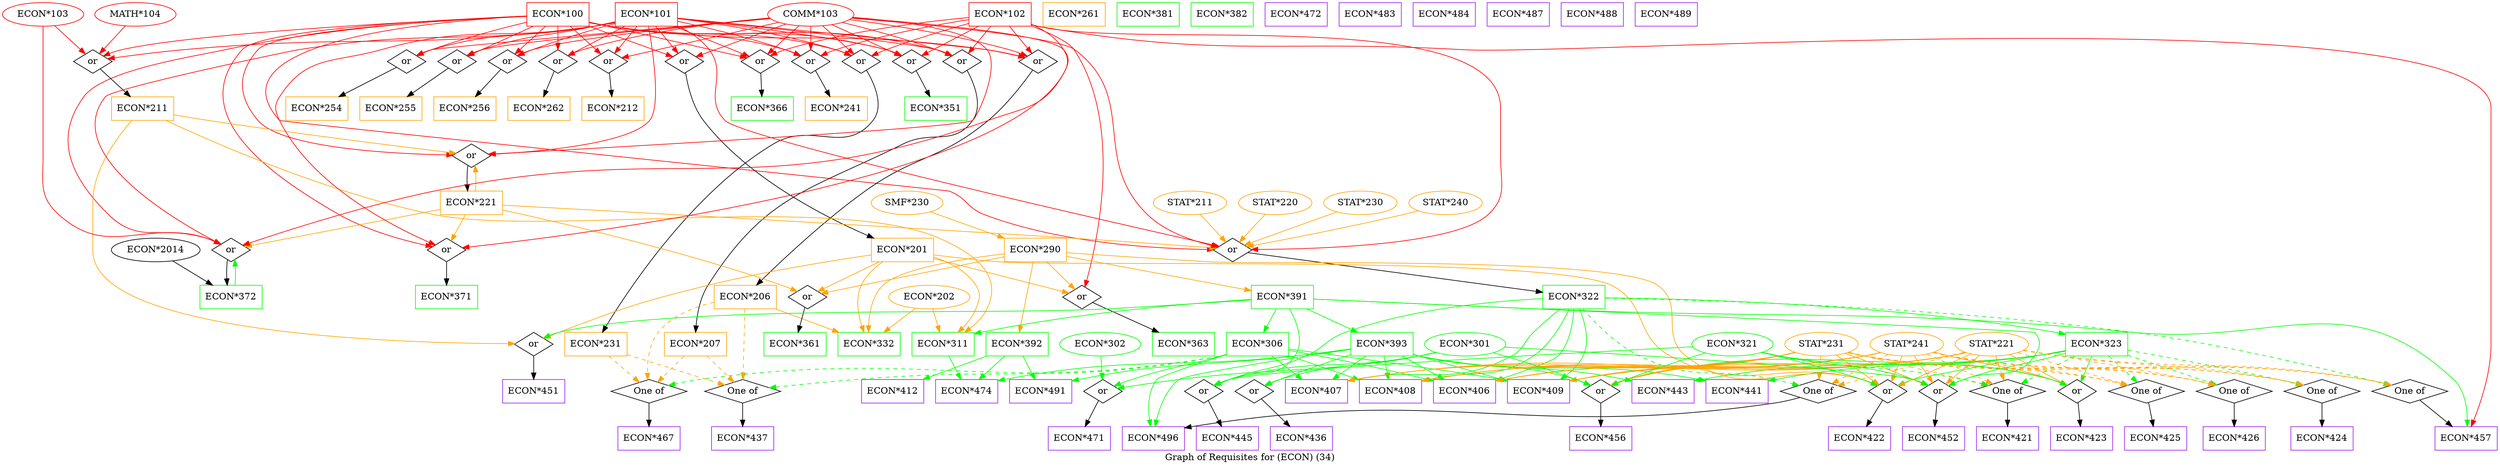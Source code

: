 strict digraph "" {
	graph [bb="0,0,3528.8,707",
		label="Graph of Requisites for (ECON) (34)",
		lheight=0.21,
		lp="1764.4,11.5",
		lwidth=3.60
	];
	node [label="\N"];
	"ECON*100"	[color=red,
		height=0.5,
		pos="766.28,689",
		shape=box,
		width=1.3194];
	or193	[height=0.5,
		label=or,
		pos="652.28,617",
		shape=diamond,
		width=0.81703];
	"ECON*100" -> or193	[color=red,
		pos="e,666.38,626.65 738.4,670.88 718.98,658.95 693.39,643.24 675.17,632.05"];
	or194	[height=0.5,
		label=or,
		pos="995.28,617",
		shape=diamond,
		width=0.81703];
	"ECON*100" -> or194	[color=red,
		pos="e,978.68,625.01 814.08,675.78 851.89,665.77 905.86,650.75 952.28,635 957.8,633.13 963.63,630.96 969.17,628.8"];
	or195	[height=0.5,
		label=or,
		pos="766.28,617",
		shape=diamond,
		width=0.81703];
	"ECON*100" -> or195	[color=red,
		pos="e,766.28,635.1 766.28,670.7 766.28,662.98 766.28,653.71 766.28,645.11"];
	or196	[height=0.5,
		label=or,
		pos="1486.3,617",
		shape=diamond,
		width=0.81703];
	"ECON*100" -> or196	[color=red,
		pos="e,1462.2,620.31 814.1,683.25 848.61,679.82 896.33,675.1 938.28,671 1132.8,651.98 1366.2,629.53 1452.3,621.27"];
	or197	[height=0.5,
		label=or,
		pos="575.28,617",
		shape=diamond,
		width=0.81703];
	"ECON*100" -> or197	[color=red,
		pos="e,591.49,625.39 718.7,672.44 688.57,662.33 648.89,648.55 614.28,635 609.91,633.29 605.3,631.38 600.85,629.47"];
	or198	[height=0.5,
		label=or,
		pos="908.28,473",
		shape=diamond,
		width=0.81703];
	"ECON*100" -> or198	[color=red,
		pos="e,891.24,480.88 749.82,670.92 741.63,661.22 732.58,648.37 728.28,635 723.39,619.77 721.96,613.7 728.28,599 746.67,556.26 766.28,\
553.84 804.28,527 828.98,509.56 860.2,494.45 881.96,484.88"];
	or199	[height=0.5,
		label=or,
		pos="843.28,617",
		shape=diamond,
		width=0.81703];
	"ECON*100" -> or199	[color=red,
		pos="e,831.87,628.38 785.32,670.7 797.19,659.91 812.41,646.07 824.27,635.29"];
	or200	[height=0.5,
		label=or,
		pos="1072.3,617",
		shape=diamond,
		width=0.81703];
	"ECON*100" -> or200	[color=red,
		pos="e,1056.6,625.74 813.84,681.72 867.84,673.86 958.2,658.52 1033.3,635 1037.8,633.57 1042.6,631.78 1047.1,629.89"];
	or201	[height=0.5,
		label=or,
		pos="267.28,617",
		shape=diamond,
		width=0.81703];
	"ECON*100" -> or201	[color=red,
		pos="e,282.46,625.91 718.66,680.57 697.71,677.42 672.8,673.83 650.28,671 497.76,651.85 454.93,674.17 306.28,635 301.45,633.73 296.45,\
631.94 291.7,629.99"];
	or202	[height=0.5,
		label=or,
		pos="344.28,617",
		shape=diamond,
		width=0.81703];
	"ECON*100" -> or202	[color=red,
		pos="e,359.49,625.8 718.61,680.89 697.66,677.79 672.76,674.16 650.28,671 531.71,654.32 498.61,667.23 383.28,635 378.47,633.65 373.47,\
631.83 368.73,629.88"];
	or203	[height=0.5,
		label=or,
		pos="421.28,617",
		shape=diamond,
		width=0.81703];
	"ECON*100" -> or203	[color=red,
		pos="e,436.53,625.66 718.56,681.16 645.09,670.39 507.8,649.24 460.28,635 455.5,633.56 450.51,631.7 445.77,629.73"];
	or204	[height=0.5,
		label=or,
		pos="498.28,617",
		shape=diamond,
		width=0.81703];
	"ECON*100" -> or204	[color=red,
		pos="e,513.97,625.62 718.66,679.63 671.85,670.78 598.7,655.3 537.28,635 532.74,633.5 528.01,631.67 523.46,629.77"];
	or205	[height=0.5,
		label=or,
		pos="1578.3,329",
		shape=diamond,
		width=0.81703];
	"ECON*100" -> or205	[color=red,
		pos="e,1553.1,331.72 810.3,670.97 832.33,661.64 859,649.11 881.28,635 902.34,621.67 901.22,608.45 924.28,599 1015.7,561.54 1290.2,624.73 \
1367.3,563 1432.7,510.64 1364.9,443.06 1423.3,383 1455.1,350.3 1507.9,337.77 1542.9,332.97"];
	or206	[height=0.5,
		label=or,
		pos="1149.3,617",
		shape=diamond,
		width=0.81703];
	"ECON*100" -> or206	[color=red,
		pos="e,1134.1,625.73 813.86,684.57 881.02,678.86 1007,664.93 1110.3,635 1115.1,633.61 1120.1,631.76 1124.8,629.8"];
	or209	[height=0.5,
		label=or,
		pos="1226.3,617",
		shape=diamond,
		width=0.81703];
	"ECON*100" -> or209	[color=red,
		pos="e,1211.1,625.83 813.96,682.77 916.56,671.42 1151.9,644.72 1187.3,635 1192.1,633.68 1197.1,631.86 1201.8,629.91"];
	or210	[height=0.5,
		label=or,
		pos="813.28,329",
		shape=diamond,
		width=0.81703];
	"ECON*100" -> or210	[color=red,
		pos="e,805.9,342.51 718.68,680.36 697.74,677.18 672.83,673.61 650.28,671 377.01,639.32 -130.43,736.15 48.285,527 49.066,526.09 731.23,\
419.57 732.28,419 761.92,403.02 786.34,371.89 800.37,351.02"];
	or211	[height=0.5,
		label=or,
		pos="2063.3,329",
		shape=diamond,
		width=0.81703];
	"ECON*100" -> or211	[color=red,
		pos="e,2051,339.74 813.97,676.49 844.79,667.82 885.02,654.13 917.28,635 937.86,622.8 935.33,608.48 957.28,599 1046.5,560.46 1297.4,578.86 \
1393.3,563 1458.3,552.25 1911.7,452.7 1968.3,419 1986.9,407.89 1985.7,398.08 2001.3,383 2014.7,370.05 2030.7,356.41 2043.1,346.2"];
	"ECON*201"	[color=orange,
		height=0.5,
		pos="1201.3,329",
		shape=box,
		width=1.3194];
	or193 -> "ECON*201"	[pos="e,1153.7,332.18 661.53,604.61 693.52,566.06 804.27,439.74 926.28,383 996.68,350.26 1086.2,337.75 1143.7,332.96"];
	"ECON*206"	[color=orange,
		height=0.5,
		pos="718.28,257",
		shape=box,
		width=1.3194];
	or194 -> "ECON*206"	[pos="e,717.7,275 973.01,612.61 927.95,605.32 828.24,586.86 804.28,563 726.67,485.7 717.76,344.14 717.64,285.04"];
	"ECON*207"	[color=orange,
		height=0.5,
		pos="529.28,185",
		shape=box,
		width=1.3194];
	or195 -> "ECON*207"	[pos="e,538.83,203.31 759.19,603.13 726.41,543.64 589.21,294.72 543.89,212.49"];
	"ECON*211"	[color=orange,
		height=0.5,
		pos="1277.3,545",
		shape=box,
		width=1.3194];
	or196 -> "ECON*211"	[pos="e,1325.1,562.02 1468.1,609.91 1438.7,600.06 1379.4,580.21 1334.7,565.23"];
	"ECON*212"	[color=orange,
		height=0.5,
		pos="557.28,545",
		shape=box,
		width=1.3194];
	or197 -> "ECON*212"	[pos="e,561.67,563.04 571.47,601.15 569.36,592.96 566.68,582.53 564.22,572.95"];
	"ECON*221"	[color=orange,
		height=0.5,
		pos="1110.3,401",
		shape=box,
		width=1.3194];
	or198 -> "ECON*221"	[pos="e,1062.8,416.52 924.49,464.9 952.21,454.4 1009.4,434.39 1053.1,419.75"];
	"ECON*231"	[color=orange,
		height=0.5,
		pos="642.28,185",
		shape=box,
		width=1.3194];
	or199 -> "ECON*231"	[pos="e,644.02,203 828.51,607.99 812.82,598.85 788.14,582.62 772.28,563 683.66,453.33 653.77,279.55 645.25,213.08"];
	"ECON*241"	[color=orange,
		height=0.5,
		pos="861.28,545",
		shape=box,
		width=1.3194];
	or200 -> "ECON*241"	[pos="e,909.19,560.62 1056.5,608.64 1049.5,605.49 1041,601.88 1033.3,599 1027.6,596.91 966.63,578.18 918.85,563.57"];
	"ECON*254"	[color=orange,
		height=0.5,
		pos="105.28,545",
		shape=box,
		width=1.3194];
	or201 -> "ECON*254"	[pos="e,144.73,563.05 250.86,608.9 228.38,599.19 187.08,581.34 154.2,567.14"];
	"ECON*255"	[color=orange,
		height=0.5,
		pos="218.28,545",
		shape=box,
		width=1.3194];
	or202 -> "ECON*255"	[pos="e,249.07,563.1 329.34,607.7 311.88,598 282.3,581.57 258.06,568.1"];
	"ECON*256"	[color=orange,
		height=0.5,
		pos="331.28,545",
		shape=box,
		width=1.3194];
	or203 -> "ECON*256"	[pos="e,353.39,563.19 408.77,606.27 396.6,596.8 377.63,582.05 361.51,569.51"];
	"ECON*262"	[color=orange,
		height=0.5,
		pos="444.28,545",
		shape=box,
		width=1.3194];
	or204 -> "ECON*262"	[pos="e,457.46,563.08 489.37,604.44 482.38,595.38 472.39,582.44 463.6,571.04"];
	"ECON*322"	[color=green,
		height=0.5,
		pos="1740.3,257",
		shape=box,
		width=1.3194];
	or205 -> "ECON*322"	[pos="e,1700.8,275.05 1594.7,320.9 1617.2,311.19 1658.5,293.34 1691.4,279.14"];
	"ECON*351"	[color=green,
		height=0.5,
		pos="974.28,545",
		shape=box,
		width=1.3194];
	or206 -> "ECON*351"	[pos="e,1019.5,563.1 1133,608.74 1126.1,605.67 1117.8,602.1 1110.3,599 1083.7,588.04 1054,576.38 1029.1,566.8"];
	"ECON*366"	[color=green,
		height=0.5,
		pos="1087.3,545",
		shape=box,
		width=1.3194];
	or209 -> "ECON*366"	[pos="e,1121.3,563.11 1210.9,608.24 1191.6,598.52 1157.7,581.46 1130.3,567.65"];
	"ECON*371"	[color=green,
		height=0.5,
		pos="831.28,257",
		shape=box,
		width=1.3194];
	or210 -> "ECON*371"	[pos="e,826.9,275.04 817.1,313.15 819.21,304.96 821.89,294.53 824.35,284.95"];
	"ECON*372"	[color=green,
		height=0.5,
		pos="2063.3,257",
		shape=box,
		width=1.3194];
	or211 -> "ECON*372"	[pos="e,2057.4,275.02 2057.8,314.17 2056.7,305.92 2056.3,295.15 2056.7,285.26"];
	or208	[height=0.5,
		label=or,
		pos="1372.3,257",
		shape=diamond,
		width=0.81703];
	"ECON*201" -> or208	[color=orange,
		pos="e,1355.6,264.83 1243.1,310.88 1275.3,297.68 1318.9,279.86 1346.3,268.64"];
	"ECON*311"	[color=green,
		height=0.5,
		pos="907.28,185",
		shape=box,
		width=1.3194];
	"ECON*201" -> "ECON*311"	[color=orange,
		pos="e,942.86,203.15 1153.5,318.13 1120.2,309.89 1075.5,296.04 1040.3,275 1020.3,263.07 1021,252.77 1002.3,239 986.62,227.49 968.19,216.67 \
951.76,207.84"];
	"ECON*332"	[color=green,
		height=0.5,
		pos="1020.3,185",
		shape=box,
		width=1.3194];
	"ECON*201" -> "ECON*332"	[color=orange,
		pos="e,1068.1,201.01 1202.4,310.68 1202.7,290.9 1200,258.74 1182.3,239 1180.4,236.91 1123.5,218.57 1077.7,204.05"];
	or207	[height=0.5,
		label=or,
		pos="964.28,257",
		shape=diamond,
		width=0.81703];
	"ECON*201" -> or207	[color=orange,
		pos="e,980.87,265.05 1153.4,316.48 1113.9,306.6 1056.5,291.39 1007.3,275 1001.8,273.16 995.92,271 990.38,268.85"];
	or212	[height=0.5,
		label=or,
		pos="2097.3,113",
		shape=diamond,
		width=0.81703];
	"ECON*201" -> or212	[color=orange,
		pos="e,2081.2,121.42 1248.9,313.15 1252.4,312.34 1255.9,311.61 1259.3,311 1495.2,269.05 1567.7,343.69 1797.3,275 1809,271.51 1977.5,172.67 \
1988.3,167 2016.7,152.09 2049.9,136.14 2072.1,125.68"];
	or216	[height=0.5,
		label=or,
		pos="1341.3,185",
		shape=diamond,
		width=0.81703];
	"ECON*201" -> or216	[color=orange,
		pos="e,1330.7,196.71 1218.2,310.87 1244.8,283.88 1296.2,231.7 1323.4,204.11"];
	"ECON*206" -> "ECON*332"	[color=orange,
		pos="e,972.49,200.64 765.85,241.18 768.69,240.42 771.52,239.68 774.28,239 854.31,219.29 878.47,222.94 962.75,202.99"];
	of100	[height=0.5,
		label="One of",
		pos="652.28,113",
		shape=diamond,
		width=1.6085];
	"ECON*206" -> of100	[color=orange,
		pos="e,666.88,126.98 716.93,238.76 714.91,220.19 710,190.18 698.28,167 692.19,154.94 682.74,143.38 673.98,134.15",
		style=dashed];
	of102	[height=0.5,
		label="One of",
		pos="518.28,113",
		shape=diamond,
		width=1.6085];
	"ECON*206" -> of102	[color=orange,
		pos="e,503.33,126.43 670.76,252.69 606.41,247.1 496.75,233.29 472.28,203 454.92,181.5 476.84,152.4 495.96,133.42",
		style=dashed];
	"ECON*207" -> of100	[color=orange,
		pos="e,632.86,125.06 559.37,166.88 579.05,155.68 604.6,141.14 623.92,130.14",
		style=dashed];
	"ECON*207" -> of102	[color=orange,
		pos="e,520.9,130.62 526.57,166.7 525.34,158.87 523.85,149.44 522.48,140.73",
		style=dashed];
	"ECON*211" -> or198	[color=orange,
		pos="e,924.31,481.4 1229.7,530.27 1224.9,529.08 1220,527.96 1215.3,527 1099.3,503.29 1065.8,520.99 951.28,491 945.56,489.5 939.56,487.45 \
933.93,485.3"];
	"ECON*211" -> "ECON*311"	[color=orange,
		pos="e,903.01,203.11 1229.6,530.14 1138.1,503.14 945.45,443.94 926.28,419 879.61,358.24 891.44,260.37 900.87,213.18"];
	"ECON*211" -> or216	[color=orange,
		pos="e,1357.7,193.16 1275.1,526.85 1271.9,495.21 1269.6,426.9 1301.3,383 1322,354.3 1347.1,371.81 1372.3,347 1398.1,321.62 1401.6,310.12 \
1410.3,275 1414.1,259.47 1417.4,253.35 1410.3,239 1401.3,220.71 1382.6,206.97 1366.9,198.07"];
	"ECON*221" -> or198	[color=orange,
		pos="e,927.61,466.62 1067.1,419.01 1027.9,433.09 971.51,452.5 937.42,463.5"];
	"ECON*221" -> or205	[color=orange,
		pos="e,1555.9,333.35 1158.2,392.84 1253.5,378.58 1464.7,346.99 1545.8,334.86"];
	"ECON*221" -> or210	[color=orange,
		pos="e,834.37,334.06 1062.7,385.28 1059.9,384.48 1057,383.72 1054.3,383 979.49,363.46 890.4,345.13 844.33,336.02"];
	"ECON*221" -> or211	[color=orange,
		pos="e,2038.5,331.82 1157.9,396.5 1325,384.23 1882.9,343.25 2028.4,332.57"];
	"ECON*221" -> or207	[color=orange,
		pos="e,975.3,268.71 1092.7,382.87 1064.8,355.77 1010.8,303.25 982.54,275.76"];
	"ECON*231" -> of100	[color=orange,
		pos="e,649.91,130.62 644.76,166.7 645.88,158.87 647.22,149.44 648.47,140.73",
		style=dashed];
	"ECON*231" -> of102	[color=orange,
		pos="e,537.87,125.06 611.95,166.88 592.02,155.62 566.12,141 546.61,129.99",
		style=dashed];
	or215	[height=0.5,
		label=or,
		pos="3265.3,113",
		shape=diamond,
		width=0.81703];
	"ECON*322" -> or215	[color=green,
		pos="e,3269.7,128.4 1788,252.46 1841.4,248.61 1930.5,242.55 2007.3,239 2042.1,237.39 3235.3,227.28 3260.3,203 3277.1,186.64 3275.8,158.45 \
3271.9,138.18"];
	"ECON*406"	[color=purple,
		height=0.5,
		pos="1643.3,113",
		shape=box,
		width=1.3194];
	"ECON*322" -> "ECON*406"	[color=green,
		pos="e,1676,131.02 1739.1,238.85 1737,219.81 1731.4,188.88 1716.3,167 1708.1,155.06 1696.2,144.83 1684.5,136.63"];
	"ECON*407"	[color=purple,
		height=0.5,
		pos="1417.3,113",
		shape=box,
		width=1.3194];
	"ECON*322" -> "ECON*407"	[color=green,
		pos="e,1458.1,131.11 1692.5,246.3 1657.4,237.94 1609.1,223.89 1570.3,203 1548,191.02 1547.6,180.62 1526.3,167 1507.8,155.16 1486.2,144.16 \
1467.2,135.29"];
	"ECON*408"	[color=purple,
		height=0.5,
		pos="1304.3,113",
		shape=box,
		width=1.3194];
	"ECON*322" -> "ECON*408"	[color=green,
		pos="e,1351.8,128.28 1692.6,247.52 1638.4,237.32 1554.1,219.51 1526.3,203 1507.6,191.92 1511.8,178.3 1493.3,167 1444,136.95 1422,146.55 \
1361.8,131"];
	"ECON*409"	[color=purple,
		height=0.5,
		pos="1530.3,113",
		shape=box,
		width=1.3194];
	"ECON*322" -> "ECON*409"	[color=green,
		pos="e,1578.1,128.84 1733.4,238.8 1724.7,218.83 1707.6,186.19 1683.3,167 1675.3,160.73 1627.8,144.72 1587.9,131.93"];
	"ECON*323"	[color=green,
		height=0.5,
		pos="2534.3,185",
		shape=box,
		width=1.3194];
	"ECON*322" -> "ECON*323"	[color=green,
		pos="e,2486.5,201.27 1787.8,252.88 1937.5,243.01 2393.6,212.67 2476.4,202.71"];
	of101	[height=0.5,
		label="One of",
		pos="2681.3,113",
		shape=diamond,
		width=1.6085];
	"ECON*322" -> of101	[color=green,
		pos="e,2672,128.26 1788,252.93 1841.5,249.5 1930.6,243.81 2007.3,239 2137.1,230.87 2472.6,256.1 2591.3,203 2623.2,188.72 2650.2,157.82 \
2666.1,136.47",
		style=dashed];
	of103	[height=0.5,
		label="One of",
		pos="1879.3,113",
		shape=diamond,
		width=1.6085];
	"ECON*322" -> of103	[color=green,
		pos="e,1866.2,127.39 1757.1,238.87 1782.7,212.71 1831.4,162.88 1859,134.72",
		style=dashed];
	"ECON*372" -> or211	[color=green,
		pos="e,2068.8,314.17 2069.2,275.02 2070.1,283.75 2070.3,294.53 2069.7,304.08"];
	"ECON*101"	[color=red,
		height=0.5,
		pos="995.28,689",
		shape=box,
		width=1.3194];
	"ECON*101" -> or193	[color=red,
		pos="e,672.58,622.68 947.46,678.87 893.98,668.57 804.81,651.15 728.28,635 713.21,631.82 696.5,628.1 682.59,624.95"];
	"ECON*101" -> or194	[color=red,
		pos="e,995.28,635.1 995.28,670.7 995.28,662.98 995.28,653.71 995.28,645.11"];
	"ECON*101" -> or195	[color=red,
		pos="e,782.02,625.46 947.47,676.63 908.7,666.94 852.88,651.92 805.28,635 800.78,633.4 796.06,631.52 791.52,629.61"];
	"ECON*101" -> or196	[color=red,
		pos="e,1470.3,625.49 1043.1,681.86 1068.9,678.57 1101.3,674.49 1130.3,671 1269.3,654.25 1307.5,669.03 1443.3,635 1449,633.56 1455,631.54 \
1460.7,629.39"];
	"ECON*101" -> or197	[color=red,
		pos="e,590.49,625.78 947.67,683.02 859.93,673.56 676.07,652.41 614.28,635 609.47,633.64 604.48,631.82 599.74,629.86"];
	"ECON*101" -> or198	[color=red,
		pos="e,924.33,481.31 1042.9,681.27 1125.9,669.32 1289.1,644.71 1297.3,635 1307.6,622.75 1305.9,612.5 1297.3,599 1277,567.13 1252.1,583.3 \
1220.3,563 1199.3,549.61 1200,537.33 1177.3,527 1084.7,484.83 1049.4,517.86 951.28,491 945.57,489.44 939.59,487.36 933.95,485.2"];
	"ECON*101" -> or199	[color=red,
		pos="e,859.27,625.36 958.1,670.88 930.29,658.07 893.01,640.9 868.58,629.65"];
	"ECON*101" -> or200	[color=red,
		pos="e,1060.9,628.38 1014.3,670.7 1026.2,659.91 1041.4,646.07 1053.3,635.29"];
	"ECON*101" -> or201	[color=red,
		pos="e,282.42,626.04 947.59,682.95 912.86,679.36 864.69,674.56 822.28,671 593.2,651.76 529.57,689.73 306.28,635 301.43,633.81 296.41,\
632.06 291.66,630.13"];
	"ECON*101" -> or202	[color=red,
		pos="e,359.43,625.99 947.57,683.1 912.84,679.59 864.67,674.82 822.28,671 627.31,653.43 573.14,682.76 383.28,635 378.44,633.78 373.43,\
632.02 368.68,630.08"];
	"ECON*101" -> or203	[color=red,
		pos="e,436.45,625.93 947.49,683.29 816.56,670.38 461.76,635.38 460.28,635 455.45,633.74 450.44,631.96 445.69,630.02"];
	"ECON*101" -> or204	[color=red,
		pos="e,513.47,625.87 947.55,683.28 838.26,672.37 576.27,645.5 537.28,635 532.46,633.7 527.46,631.9 522.71,629.95"];
	"ECON*101" -> or205	[color=red,
		pos="e,1555.3,332.92 1043.1,681.4 1126,669.76 1289.9,645.8 1314.3,635 1361.4,614.11 1377.5,606.48 1405.3,563 1449.5,493.66 1394.7,445.43 \
1448.3,383 1473,354.21 1515.7,340.83 1545.4,334.77"];
	"ECON*101" -> or206	[color=red,
		pos="e,1133.1,625.36 1033,670.88 1061.1,658.07 1098.9,640.9 1123.7,629.65"];
	"ECON*101" -> or209	[color=red,
		pos="e,1210.6,625.47 1042.8,676.88 1082,667.22 1138.9,652.13 1187.3,635 1191.8,633.4 1196.5,631.53 1201.1,629.62"];
	"ECON*101" -> or210	[color=red,
		pos="e,813.8,346.87 1043,681.92 1116.4,672.06 1250.3,651.98 1264.3,635 1274.4,622.64 1273.2,612.3 1264.3,599 1241,564.21 1211.7,586.74 \
1177.3,563 1159.2,550.52 1162.9,537.02 1143.3,527 1034.3,471.3 965.38,568.03 870.28,491 829.57,458.02 817.9,393.85 814.58,357.27"];
	"ECON*101" -> or211	[color=red,
		pos="e,2057.3,343.53 1043,681.7 1134.8,669.49 1329.3,643.12 1359.3,635 1400.5,623.85 1408.2,613.61 1448.3,599 1691.1,510.49 1793.7,573.05 \
2001.3,419 2024.7,401.64 2042.4,372.76 2052.8,352.63"];
	"ECON*102"	[color=red,
		height=0.5,
		pos="1187.3,689",
		shape=box,
		width=1.3194];
	"ECON*102" -> or194	[color=red,
		pos="e,1011.5,625.4 1139.7,672.58 1109.3,662.48 1069.2,648.65 1034.3,635 1029.9,633.29 1025.3,631.38 1020.8,629.48"];
	"ECON*102" -> or195	[color=red,
		pos="e,781.49,625.78 1139.7,682.14 1044.5,670.3 836.91,643.9 805.28,635 800.47,633.64 795.48,631.82 790.74,629.86"];
	"ECON*102" -> or199	[color=red,
		pos="e,864.46,622.31 1139.5,678.27 1067.9,663.7 934.87,636.64 874.51,624.35"];
	"ECON*102" -> or200	[color=red,
		pos="e,1086.5,626.65 1159.2,670.88 1139.5,658.9 1113.5,643.1 1095.1,631.9"];
	"ECON*102" -> or205	[color=red,
		pos="e,1604.8,330.75 1235,682.45 1412.7,661.51 2025.3,586.37 2025.3,546 2025.3,546 2025.3,546 2025.3,472 2025.3,425.03 2007.9,408.27 \
1968.3,383 1910,345.81 1700.3,334.3 1614.9,331.11"];
	"ECON*102" -> or206	[color=red,
		pos="e,1156.3,630.93 1177.9,670.7 1172.8,661.37 1166.5,649.77 1161.1,639.83"];
	"ECON*102" -> or209	[color=red,
		pos="e,1219.1,630.93 1196.9,670.7 1202.1,661.37 1208.6,649.77 1214.1,639.83"];
	"ECON*102" -> or211	[color=red,
		pos="e,2069.4,343.39 1235.1,684.16 1349,674.88 1633.8,650.82 1728.3,635 1896.4,606.85 2101.3,716.43 2101.3,546 2101.3,546 2101.3,546 \
2101.3,472 2101.3,428.78 2084.7,380.59 2073.4,352.93"];
	"ECON*102" -> or208	[color=red,
		pos="e,1378.6,271.38 1235.1,683.9 1323.6,675.81 1505.7,656.72 1524.3,635 1534.7,622.84 1527.6,614.65 1524.3,599 1517.1,565.24 1416.6,\
351.55 1383.1,280.75"];
	"ECON*457"	[color=purple,
		height=0.5,
		pos="3300.3,41",
		shape=box,
		width=1.3194];
	"ECON*102" -> "ECON*457"	[color=red,
		pos="e,3304.7,59.354 1234.9,684.4 1281,680.93 1352.9,675.54 1415.3,671 1628.7,655.47 3322.3,615.99 3322.3,402 3322.3,402 3322.3,402 3322.3,\
184 3322.3,143.74 3313.5,97.808 3307.1,69.355"];
	"ECON*363"	[color=green,
		height=0.5,
		pos="1246.3,185",
		shape=box,
		width=1.3194];
	or208 -> "ECON*363"	[pos="e,1277.1,203.1 1357.3,247.7 1339.9,238 1310.3,221.57 1286.1,208.1"];
	"ECON*474"	[color=purple,
		height=0.5,
		pos="888.28,113",
		shape=box,
		width=1.3194];
	"ECON*311" -> "ECON*474"	[color=green,
		pos="e,892.93,131.1 902.59,166.7 900.47,158.9 897.92,149.51 895.57,140.83"];
	"ECON*361"	[color=green,
		height=0.5,
		pos="794.28,185",
		shape=box,
		width=1.3194];
	or207 -> "ECON*361"	[pos="e,835.68,203.04 947.68,249.16 924.15,239.48 880.12,221.34 845.25,206.98"];
	"ECON*422"	[color=purple,
		height=0.5,
		pos="2061.3,41",
		shape=box,
		width=1.3194];
	or212 -> "ECON*422"	[pos="e,2070.1,59.082 2090.5,98.834 2086.1,90.222 2080.1,78.675 2074.8,68.238"];
	"ECON*451"	[color=purple,
		height=0.5,
		pos="1001.3,113",
		shape=box,
		width=1.3194];
	or216 -> "ECON*451"	[pos="e,1048.8,128.96 1326.1,176.06 1319.3,172.8 1311.1,169.26 1303.3,167 1200.3,137.05 1167.1,154.05 1058.8,131.14"];
	"COMM*103"	[color=red,
		height=0.5,
		pos="575.28,689",
		width=1.8234];
	"COMM*103" -> or193	[color=red,
		pos="e,641.08,628.19 593.53,671.41 605.64,660.4 621.49,645.99 633.68,634.91"];
	"COMM*103" -> or194	[color=red,
		pos="e,973.15,621.69 629.76,678.92 718.43,664.14 891.26,635.34 962.94,623.39"];
	"COMM*103" -> or195	[color=red,
		pos="e,748.73,624.43 613.02,674.17 650.26,660.52 706.28,639.99 739.28,627.9"];
	"COMM*103" -> or197	[color=red,
		pos="e,575.28,635.1 575.28,670.7 575.28,662.98 575.28,653.71 575.28,645.11"];
	"COMM*103" -> or198	[color=red,
		pos="e,881.19,474.64 509.54,688.42 340.4,687.48 -87.288,671.18 48.285,527 76.864,496.61 708.92,478.93 870.79,474.89"];
	"COMM*103" -> or199	[color=red,
		pos="e,827.6,625.62 628.8,678.5 675.7,669.5 745.39,654.47 804.28,635 808.83,633.5 813.56,631.67 818.11,629.77"];
	"COMM*103" -> or200	[color=red,
		pos="e,1057.1,625.88 633.3,680.44 656.87,677.42 684.37,673.96 709.28,671 853.16,653.88 893.3,672.37 1033.3,635 1038.1,633.71 1043.1,631.91 \
1047.9,629.97"];
	"COMM*103" -> or201	[color=red,
		pos="e,282.93,625.74 517.71,680.35 462.63,672.17 377.62,657.28 306.28,635 301.72,633.57 296.97,631.78 292.42,629.9"];
	"COMM*103" -> or202	[color=red,
		pos="e,360.02,625.47 526.96,676.68 487.78,667.02 431.37,652.02 383.28,635 378.78,633.4 374.05,631.53 369.51,629.62"];
	"COMM*103" -> or203	[color=red,
		pos="e,437.46,625.35 543,673.33 514.38,660.31 473.14,641.57 446.78,629.59"];
	"COMM*103" -> or204	[color=red,
		pos="e,509.49,628.19 557.04,671.41 544.93,660.4 529.08,645.99 516.89,634.91"];
	"COMM*103" -> or205	[color=red,
		pos="e,1551.2,330.51 509.45,687.69 419.33,685.71 264.66,676.21 229.28,635 218.86,622.86 218.16,610.5 229.28,599 314.72,510.73 1235.3,\
635.7 1334.3,563 1402.6,512.84 1335.8,441.36 1397.3,383 1436.6,345.67 1500.8,334.46 1541.2,331.19"];
	"COMM*103" -> or206	[color=red,
		pos="e,1134.1,625.96 632.94,680.22 656.58,677.15 684.22,673.71 709.28,671 887.18,651.74 936.92,679.32 1110.3,635 1115.1,633.76 1120.1,\
631.99 1124.9,630.05"];
	"COMM*103" -> or209	[color=red,
		pos="e,1211.1,626.02 632.59,680.08 656.3,676.97 684.09,673.55 709.28,671 921.25,649.59 980.5,686.29 1187.3,635 1192.1,633.8 1197.2,632.04 \
1201.9,630.11"];
	"COMM*103" -> or210	[color=red,
		pos="e,788.83,332.07 510.18,686.35 372.04,682.19 59.472,669.09 26.285,635 -7.2324,600.57 -7.7111,565.32 21.285,527 115.86,402.02 638.48,\
345.93 778.67,333"];
	"ECON*437"	[color=purple,
		height=0.5,
		pos="652.28,41",
		shape=box,
		width=1.3194];
	of100 -> "ECON*437"	[pos="e,652.28,59.104 652.28,94.697 652.28,86.983 652.28,77.712 652.28,69.112"];
	"ECON*467"	[color=purple,
		height=0.5,
		pos="518.28,41",
		shape=box,
		width=1.3194];
	of102 -> "ECON*467"	[pos="e,518.28,59.104 518.28,94.697 518.28,86.983 518.28,77.712 518.28,69.112"];
	"ECON*103"	[color=red,
		height=0.5,
		pos="2450.3,689",
		width=1.7151];
	"ECON*103" -> or196	[color=red,
		pos="e,1511.3,619.82 2391.1,683.7 2209.6,670.53 1665,630.98 1521.3,620.55"];
	"ECON*103" -> or211	[color=red,
		pos="e,2078.4,338.09 2495.6,676.62 2504.1,674.64 2513,672.68 2521.3,671 2689.7,637.08 3284.3,717.82 3284.3,546 3284.3,546 3284.3,546 \
3284.3,472 3284.3,339.82 2228.9,381.36 2101.3,347 2096.8,345.78 2092.1,344.09 2087.7,342.25"];
	"MATH*104"	[color=red,
		height=0.5,
		pos="1486.3,689",
		width=1.7151];
	"MATH*104" -> or196	[color=red,
		pos="e,1486.3,635.1 1486.3,670.7 1486.3,662.98 1486.3,653.71 1486.3,645.11"];
	"ECON*261"	[color=orange,
		height=0.5,
		pos="2577.3,689",
		shape=box,
		width=1.3194];
	"ECON*290"	[color=orange,
		height=0.5,
		pos="1315.3,329",
		shape=box,
		width=1.3194];
	"ECON*290" -> or208	[color=orange,
		pos="e,1362.8,269.63 1329.4,310.7 1337.6,300.6 1348,287.84 1356.5,277.41"];
	"ECON*290" -> "ECON*332"	[color=orange,
		pos="e,1067.9,200.54 1298.6,310.74 1278.3,290.72 1242.2,258.03 1205.3,239 1155.1,213.1 1135.4,218.93 1077.6,203.25"];
	"ECON*290" -> or207	[color=orange,
		pos="e,984.22,262.78 1267.5,313.27 1264.4,312.46 1261.3,311.7 1258.3,311 1162.6,288.92 1136.7,293.73 1040.3,275 1025.1,272.04 1008.2,\
268.32 994.25,265.11"];
	"ECON*290" -> or212	[color=orange,
		pos="e,2086.3,124.72 1362.9,324.05 1491.9,313.25 1839.9,283.52 1863.3,275 1953.3,242.19 2041.5,166.43 2078.7,131.83"];
	"ECON*391"	[color=green,
		height=0.5,
		pos="1565.3,257",
		shape=box,
		width=1.3194];
	"ECON*290" -> "ECON*391"	[color=orange,
		pos="e,1517.4,271.4 1362.9,314.67 1404.1,303.13 1463.9,286.4 1507.8,274.11"];
	"ECON*392"	[color=green,
		height=0.5,
		pos="1133.3,185",
		shape=box,
		width=1.3194];
	"ECON*290" -> "ECON*392"	[color=orange,
		pos="e,1181.2,200.86 1315.3,310.97 1314.3,291.17 1309.8,258.69 1291.3,239 1287.6,235.07 1234.5,217.72 1190.9,203.92"];
	"ECON*391" -> "ECON*457"	[color=green,
		pos="e,3268.4,59.147 1612.9,247.89 1634.6,244.53 1660.7,240.96 1684.3,239 1767.6,232.07 3121.6,252.15 3189.3,203 3230.5,173.1 3196.9,\
135.8 3227.3,95 3236,83.279 3248.1,73.059 3259.9,64.804"];
	"ECON*391" -> "ECON*311"	[color=green,
		pos="e,955.08,201.24 1517.5,250.4 1486.9,246.9 1446.3,242.42 1410.3,239 1215.2,220.45 1160.9,239.51 965.12,203.13"];
	"ECON*391" -> or216	[color=green,
		pos="e,1357,193.43 1517.6,244.19 1479.9,234.42 1426.2,219.5 1380.3,203 1375.8,201.38 1371.1,199.5 1366.5,197.58"];
	"ECON*306"	[color=green,
		height=0.5,
		pos="1436.3,185",
		shape=box,
		width=1.3194];
	"ECON*391" -> "ECON*306"	[color=green,
		pos="e,1468,203.19 1533.7,238.88 1516.6,229.6 1495.3,218.03 1477,208.08"];
	"ECON*393"	[color=green,
		height=0.5,
		pos="1626.3,185",
		shape=box,
		width=1.3194];
	"ECON*391" -> "ECON*393"	[color=green,
		pos="e,1611.4,203.1 1580.4,238.7 1587.7,230.3 1596.6,220.07 1604.6,210.86"];
	"ECON*391" -> or215	[color=green,
		pos="e,3262.8,129.5 1612.9,247.88 1634.6,244.52 1660.7,240.96 1684.3,239 1769.5,231.94 3150.4,249.27 3222.3,203 3244.1,188.93 3255.2,\
160.37 3260.6,139.38"];
	or217	[height=0.5,
		label=or,
		pos="3074.3,113",
		shape=diamond,
		width=0.81703];
	"ECON*391" -> or217	[color=green,
		pos="e,3058.5,121.45 1612.9,247.96 1634.6,244.61 1660.7,241.04 1684.3,239 1815.4,227.68 2746.8,253.57 2868.3,203 2889.8,194.06 2886,178.46 \
2906.3,167 2958.1,137.67 2979.2,150.94 3035.3,131 3039.8,129.4 3044.5,127.52 3049.1,125.6"];
	"ECON*392" -> "ECON*474"	[color=green,
		pos="e,935.92,128.56 1085.7,169.72 1082.5,168.79 1079.4,167.88 1076.3,167 1020.8,151.16 1004.4,148.12 945.71,131.37"];
	"ECON*412"	[color=purple,
		height=0.5,
		pos="775.28,113",
		shape=box,
		width=1.3194];
	"ECON*392" -> "ECON*412"	[color=green,
		pos="e,822.82,128.95 1085.5,169.21 1082.4,168.42 1079.3,167.67 1076.3,167 971.98,143.91 940.52,154.39 832.78,131.15"];
	"ECON*491"	[color=purple,
		height=0.5,
		pos="1114.3,113",
		shape=box,
		width=1.3194];
	"ECON*392" -> "ECON*491"	[color=green,
		pos="e,1118.9,131.1 1128.6,166.7 1126.5,158.9 1123.9,149.51 1121.6,140.83"];
	"ECON*306" -> of100	[color=green,
		pos="e,679.97,122.43 1388.6,168.89 1385.5,168.17 1382.3,167.53 1379.3,167 1089.4,116.61 1009,175.91 718.28,131 708.92,129.55 698.96,127.35 \
689.7,125",
		style=dashed];
	"ECON*306" -> of102	[color=green,
		pos="e,546.06,122.4 1388.6,168.85 1385.5,168.15 1382.3,167.52 1379.3,167 1031,108.08 934.73,182.71 585.28,131 575.7,129.58 565.49,127.36 \
556,125",
		style=dashed];
	"ECON*306" -> "ECON*406"	[color=green,
		pos="e,1595.8,130.07 1484,167.85 1514.4,157.57 1554,144.19 1586.1,133.35"];
	"ECON*306" -> "ECON*407"	[color=green,
		pos="e,1421.9,131.1 1431.6,166.7 1429.5,158.9 1426.9,149.51 1424.6,140.83"];
	"ECON*306" -> "ECON*408"	[color=green,
		pos="e,1336.7,131.19 1404,166.88 1386.4,157.55 1364.5,145.92 1345.7,135.94"];
	"ECON*306" -> "ECON*409"	[color=green,
		pos="e,1507.3,131.1 1459.5,166.7 1471.5,157.8 1486.2,146.82 1499.1,137.2"];
	or219	[height=0.5,
		label=or,
		pos="3151.3,113",
		shape=diamond,
		width=0.81703];
	"ECON*306" -> or219	[color=green,
		pos="e,3136.6,122.04 1483.9,176.75 1509.5,173.16 1541.5,169.15 1570.3,167 1741.2,154.2 2944.9,167.93 3112.3,131 3117.3,129.9 3122.4,128.17 \
3127.2,126.21"];
	"ECON*496"	[color=purple,
		height=0.5,
		pos="1228.3,41",
		shape=box,
		width=1.3194];
	"ECON*306" -> "ECON*496"	[color=green,
		pos="e,1218.6,59.065 1388.8,169.54 1385.6,168.65 1382.4,167.8 1379.3,167 1306.6,148.26 1261.4,189.46 1214.3,131 1200.2,113.49 1206.3,\
87.592 1214.4,68.24"];
	"ECON*393" -> "ECON*474"	[color=green,
		pos="e,936.07,129.29 1578.7,177.19 1553.3,173.75 1521.7,169.74 1493.3,167 1253.2,143.81 1186.7,173.96 946.17,131.12"];
	"ECON*393" -> "ECON*491"	[color=green,
		pos="e,1162,122.52 1578.6,177.9 1472.1,164.25 1223.2,132.34 1214.3,131 1200.5,128.95 1185.8,126.55 1171.9,124.21"];
	"ECON*393" -> "ECON*406"	[color=green,
		pos="e,1639.1,131.1 1630.5,166.7 1632.4,158.9 1634.7,149.51 1636.8,140.83"];
	"ECON*393" -> "ECON*407"	[color=green,
		pos="e,1465.1,130.02 1578.6,168.03 1547.8,157.72 1507.6,144.24 1475,133.32"];
	"ECON*393" -> "ECON*408"	[color=green,
		pos="e,1352.1,128.61 1578.6,175.83 1527.4,166.76 1443.5,151.02 1362,131.06"];
	"ECON*393" -> "ECON*409"	[color=green,
		pos="e,1553.7,131.1 1602.6,166.7 1590.3,157.8 1575.3,146.82 1562.1,137.2"];
	"ECON*393" -> "ECON*496"	[color=green,
		pos="e,1226.8,59.207 1578.5,177.65 1477.5,164.19 1251.3,133.79 1248.3,131 1231.5,115.54 1227.3,89.281 1226.8,69.284"];
	"ECON*441"	[color=purple,
		height=0.5,
		pos="2002.3,113",
		shape=box,
		width=1.3194];
	"ECON*393" -> "ECON*441"	[color=green,
		pos="e,1954.7,128.89 1673.8,178.1 1734.7,170.11 1843.5,154.37 1945,131.16"];
	"ECON*443"	[color=purple,
		height=0.5,
		pos="1756.3,113",
		shape=box,
		width=1.3194];
	"ECON*393" -> "ECON*443"	[color=green,
		pos="e,1724.4,131.19 1658.1,166.88 1675.4,157.55 1697,145.92 1715.5,135.94"];
	or218	[height=0.5,
		label=or,
		pos="2920.3,113",
		shape=diamond,
		width=0.81703];
	"ECON*393" -> or218	[color=green,
		pos="e,2905.6,122.14 1673.9,182.24 1899.5,173.84 2852.3,138.06 2882.3,131 2886.9,129.91 2891.7,128.25 2896.2,126.39"];
	or214	[height=0.5,
		label=or,
		pos="2174.3,113",
		shape=diamond,
		width=0.81703];
	"ECON*393" -> or214	[color=green,
		pos="e,2159.1,121.91 1673.8,183.88 1764.9,182.59 1969.7,174.6 2135.3,131 2140.1,129.73 2145.1,127.94 2149.9,126"];
	"ECON*445"	[color=purple,
		height=0.5,
		pos="3413.3,41",
		shape=box,
		width=1.3194];
	or215 -> "ECON*445"	[pos="e,3377.1,59.116 3281.1,104.51 3301.6,94.802 3338.3,77.469 3367.8,63.514"];
	"ECON*452"	[color=purple,
		height=0.5,
		pos="3074.3,41",
		shape=box,
		width=1.3194];
	or217 -> "ECON*452"	[pos="e,3074.3,59.104 3074.3,94.697 3074.3,86.983 3074.3,77.712 3074.3,69.112"];
	"SMF*230"	[color=orange,
		height=0.5,
		pos="990.28,401",
		width=1.5165];
	"SMF*230" -> "ECON*290"	[color=orange,
		pos="e,1267.5,344.69 1030.1,388.67 1037.8,386.65 1045.8,384.67 1053.3,383 1140.5,363.62 1166.5,367.92 1257.6,347.01"];
	"ECON*471"	[color=purple,
		height=0.5,
		pos="3187.3,41",
		shape=box,
		width=1.3194];
	or219 -> "ECON*471"	[pos="e,3178.5,59.082 3158.1,98.834 3162.5,90.222 3168.4,78.675 3173.8,68.238"];
	"ECON*456"	[color=purple,
		height=0.5,
		pos="2848.3,41",
		shape=box,
		width=1.3194];
	or218 -> "ECON*456"	[pos="e,2865.8,59.008 2909.3,101.37 2899.8,92.057 2885.5,78.176 2873.2,66.178"];
	"ECON*436"	[color=purple,
		height=0.5,
		pos="2174.3,41",
		shape=box,
		width=1.3194];
	or214 -> "ECON*436"	[pos="e,2174.3,59.104 2174.3,94.697 2174.3,86.983 2174.3,77.712 2174.3,69.112"];
	"ECON*202"	[color=orange,
		height=0.5,
		pos="1111.3,257",
		width=1.7151];
	"ECON*202" -> "ECON*311"	[color=orange,
		pos="e,954.82,202.31 1072.9,242.83 1042.3,232.34 999.01,217.47 964.35,205.58"];
	"ECON*202" -> "ECON*332"	[color=orange,
		pos="e,1042.5,203.12 1090.2,239.76 1078.5,230.75 1063.7,219.39 1050.7,209.43"];
	"ECON*323" -> or212	[color=green,
		pos="e,2112.5,121.91 2486.8,168.91 2483.9,168.21 2481.1,167.56 2478.3,167 2328.5,136.66 2284.1,169.99 2136.3,131 2131.5,129.72 2126.4,\
127.94 2121.7,125.99"];
	"ECON*323" -> or217	[color=green,
		pos="e,3059.1,121.9 2582.1,179.78 2698.9,169.35 2992.1,142.41 3035.3,131 3040.1,129.72 3045.1,127.93 3049.9,125.99"];
	"ECON*323" -> "ECON*441"	[color=green,
		pos="e,2050,129 2486.5,168.77 2483.7,168.12 2481,167.52 2478.3,167 2298,132.28 2244.8,164.71 2060,130.88"];
	"ECON*323" -> "ECON*443"	[color=green,
		pos="e,1804.1,129.33 2486.5,168.67 2483.7,168.04 2481,167.48 2478.3,167 2189.6,116.15 2106.1,180.94 1814.1,131.07"];
	"ECON*323" -> or218	[color=green,
		pos="e,2905.1,121.92 2581.9,180.83 2649.7,175.39 2777.6,161.76 2882.3,131 2886.8,129.68 2891.4,127.94 2895.9,126.08"];
	of96	[height=0.5,
		label="One of",
		pos="2815.3,113",
		shape=diamond,
		width=1.6085];
	"ECON*323" -> of96	[color=green,
		pos="e,2784.9,121.74 2581.9,172.29 2625.3,161.6 2691.1,145.33 2748.3,131 2757,128.82 2766.3,126.46 2775.2,124.21",
		style=dashed];
	or213	[height=0.5,
		label=or,
		pos="2997.3,113",
		shape=diamond,
		width=0.81703];
	"ECON*323" -> or213	[color=green,
		pos="e,2982.1,121.83 2582.1,179.77 2677.4,171.03 2888.3,150.21 2958.3,131 2963.1,129.68 2968.1,127.87 2972.8,125.92"];
	of97	[height=0.5,
		label="One of",
		pos="2279.3,113",
		shape=diamond,
		width=1.6085];
	"ECON*323" -> of97	[color=green,
		pos="e,2309.4,121.67 2486.7,169.42 2483.8,168.59 2481,167.78 2478.3,167 2423.3,151.33 2359.3,134.55 2319.1,124.17",
		style=dashed];
	of98	[height=0.5,
		label="One of",
		pos="2413.3,113",
		shape=diamond,
		width=1.6085];
	"ECON*323" -> of98	[color=green,
		pos="e,2432.4,125.06 2504.7,166.88 2485.3,155.68 2460.2,141.14 2441.2,130.14",
		style=dashed];
	of99	[height=0.5,
		label="One of",
		pos="2547.3,113",
		shape=diamond,
		width=1.6085];
	"ECON*323" -> of99	[color=green,
		pos="e,2544.3,130.14 2537.5,166.7 2539,158.67 2540.8,148.95 2542.4,140.05",
		style=dashed];
	of101 -> "ECON*457"	[pos="e,3252.5,57.27 2709.4,103.69 2721.3,100.48 2735.4,97.09 2748.3,95 2963.2,60.219 3025.1,98.167 3242.4,59.126"];
	of103 -> "ECON*496"	[pos="e,1276,43.709 1851.2,103.71 1839.6,100.54 1825.9,97.177 1813.3,95 1621.9,61.915 1391.6,48.726 1286.1,44.139"];
	"ECON*421"	[color=purple,
		height=0.5,
		pos="2735.3,41",
		shape=box,
		width=1.3194];
	of96 -> "ECON*421"	[pos="e,2755,59.242 2800.6,99.161 2790,89.878 2775.4,77.062 2762.6,65.918"];
	"ECON*423"	[color=purple,
		height=0.5,
		pos="2961.3,41",
		shape=box,
		width=1.3194];
	or213 -> "ECON*423"	[pos="e,2970.1,59.082 2990.5,98.834 2986.1,90.222 2980.1,78.675 2974.8,68.238"];
	"ECON*424"	[color=purple,
		height=0.5,
		pos="2287.3,41",
		shape=box,
		width=1.3194];
	of97 -> "ECON*424"	[pos="e,2285.3,59.447 2281.2,95.411 2282.1,87.708 2283.1,78.341 2284.1,69.616"];
	"ECON*425"	[color=purple,
		height=0.5,
		pos="2413.3,41",
		shape=box,
		width=1.3194];
	of98 -> "ECON*425"	[pos="e,2413.3,59.104 2413.3,94.697 2413.3,86.983 2413.3,77.712 2413.3,69.112"];
	"ECON*426"	[color=purple,
		height=0.5,
		pos="2547.3,41",
		shape=box,
		width=1.3194];
	of99 -> "ECON*426"	[pos="e,2547.3,59.104 2547.3,94.697 2547.3,86.983 2547.3,77.712 2547.3,69.112"];
	"STAT*220"	[color=orange,
		height=0.5,
		pos="1643.3,401",
		width=1.5526];
	"STAT*220" -> or205	[color=orange,
		pos="e,1588.5,341.02 1627.9,383.41 1618.1,372.87 1605.4,359.21 1595.3,348.35"];
	"STAT*230"	[color=orange,
		height=0.5,
		pos="1773.3,401",
		width=1.5526];
	"STAT*230" -> or205	[color=orange,
		pos="e,1596,336.36 1737.5,387.16 1699.4,373.47 1639.9,352.11 1605.4,339.74"];
	"STAT*240"	[color=orange,
		height=0.5,
		pos="1903.3,401",
		width=1.5526];
	"STAT*240" -> or205	[color=orange,
		pos="e,1599.6,333.94 1861.8,388.78 1854,386.78 1845.9,384.77 1838.3,383 1756.1,363.9 1658.5,345.01 1609.6,335.8"];
	"STAT*211"	[color=orange,
		height=0.5,
		pos="1513.3,401",
		width=1.5526];
	"STAT*211" -> or205	[color=orange,
		pos="e,1568.1,341.02 1528.7,383.41 1538.5,372.87 1551.2,359.21 1561.2,348.35"];
	"ECON*2014"	[height=0.5,
		pos="2178.3,329",
		width=1.8776];
	"ECON*2014" -> "ECON*372"	[pos="e,2091.4,275.13 2152.5,312.29 2137,302.89 2117.1,290.78 2100.1,280.38"];
	"ECON*381"	[color=green,
		height=0.5,
		pos="2690.3,689",
		shape=box,
		width=1.3194];
	"ECON*382"	[color=green,
		height=0.5,
		pos="2803.3,689",
		shape=box,
		width=1.3194];
	"STAT*221"	[color=orange,
		height=0.5,
		pos="2413.3,185",
		width=1.5526];
	"STAT*221" -> or212	[color=orange,
		pos="e,2112.5,121.67 2372.2,172.66 2364.3,170.65 2356,168.67 2348.3,167 2254.9,146.89 2227.9,158.3 2136.3,131 2131.5,129.57 2126.5,127.71 \
2121.8,125.75"];
	"STAT*221" -> or217	[color=orange,
		pos="e,3059.2,122.06 2453.3,172.27 2461.5,170.22 2470.1,168.32 2478.3,167 2723.2,127.43 2794.2,189.44 3035.3,131 3040.1,129.82 3045.2,\
128.08 3049.9,126.15"];
	"STAT*221" -> "ECON*406"	[color=orange,
		pos="e,1691,129.11 2373.7,172.3 2365.4,170.22 2356.6,168.3 2348.3,167 2066.7,122.81 1986.3,179.21 1701.2,130.87"];
	"STAT*221" -> "ECON*407"	[color=orange,
		pos="e,1465,129.16 2373.7,172.2 2365.4,170.13 2356.6,168.24 2348.3,167 1967.1,109.98 1859.6,193.6 1475,130.82"];
	"STAT*221" -> "ECON*408"	[color=orange,
		pos="e,1352,129.18 2373.7,172.17 2365.4,170.1 2356.6,168.22 2348.3,167 1917.3,103.57 1796.2,200.81 1362,130.81"];
	"STAT*221" -> "ECON*409"	[color=orange,
		pos="e,1578,129.14 2373.7,172.24 2365.4,170.17 2356.6,168.27 2348.3,167 2016.8,116.38 1922.9,186.41 1588,130.82"];
	"STAT*221" -> or218	[color=orange,
		pos="e,2905.5,121.97 2453.3,172.42 2461.5,170.36 2470.1,168.42 2478.3,167 2655.9,136.09 2707.8,176.43 2882.3,131 2886.9,129.8 2891.6,\
128.09 2896.2,126.21"];
	"STAT*221" -> of101	[color=orange,
		pos="e,2651.4,121.81 2455.2,173.02 2462.9,171.02 2470.8,168.95 2478.3,167 2535,152.19 2600.6,135.06 2641.5,124.38",
		style=dashed];
	"STAT*221" -> of103	[color=orange,
		pos="e,1907.8,122.29 2372.9,172.34 2364.8,170.31 2356.3,168.4 2348.3,167 2171.6,136.2 2123.1,161.15 1946.3,131 1936.9,129.4 1926.9,127.16 \
1917.6,124.83",
		style=dashed];
	"STAT*221" -> of96	[color=orange,
		pos="e,2786.4,122.1 2454,172.53 2462,170.5 2470.4,168.55 2478.3,167 2597.1,143.64 2629.4,153.93 2748.3,131 2757.5,129.21 2767.4,126.92 \
2776.7,124.61",
		style=dashed];
	"STAT*221" -> or213	[color=orange,
		pos="e,2982.1,122.02 2453.3,172.33 2461.5,170.28 2470.1,168.36 2478.3,167 2689.3,131.79 2750.6,182.47 2958.3,131 2963.1,129.8 2968.2,\
128.04 2972.9,126.11"];
	"STAT*221" -> of97	[color=orange,
		pos="e,2299.9,124.77 2385.2,169.33 2362.8,157.63 2331.5,141.29 2308.8,129.41",
		style=dashed];
	"STAT*221" -> of98	[color=orange,
		pos="e,2413.3,131.1 2413.3,166.7 2413.3,158.98 2413.3,149.71 2413.3,141.11",
		style=dashed];
	"STAT*221" -> of99	[color=orange,
		pos="e,2526.7,124.77 2441.4,169.33 2463.8,157.63 2495,141.29 2517.8,129.41",
		style=dashed];
	"STAT*231"	[color=orange,
		height=0.5,
		pos="2283.3,185",
		width=1.5526];
	"STAT*231" -> or212	[color=orange,
		pos="e,2113.5,121.35 2246.2,171.37 2216.3,161.03 2173.3,145.74 2136.3,131 2131.9,129.26 2127.3,127.34 2122.9,125.43"];
	"STAT*231" -> or217	[color=orange,
		pos="e,3059.2,122.1 2322.9,172.28 2331.2,170.2 2340,168.29 2348.3,167 2650.4,120.08 2737.7,201.21 3035.3,131 3040.2,129.85 3045.2,128.12 \
3049.9,126.2"];
	"STAT*231" -> "ECON*406"	[color=orange,
		pos="e,1691,129.06 2243.3,172.3 2235.1,170.25 2226.5,168.34 2218.3,167 1993.8,130.17 1929.2,171.04 1700.9,130.84"];
	"STAT*231" -> "ECON*407"	[color=orange,
		pos="e,1465,129.14 2243.7,172.25 2235.4,170.17 2226.6,168.27 2218.3,167 1894.4,117.36 1802.5,185.29 1475.2,130.87"];
	"STAT*231" -> "ECON*408"	[color=orange,
		pos="e,1352,129.16 2243.7,172.21 2235.4,170.14 2226.6,168.25 2218.3,167 1844.6,110.94 1739.1,192.5 1362.1,130.83"];
	"STAT*231" -> "ECON*409"	[color=orange,
		pos="e,1578,129.1 2243.3,172.22 2235.1,170.17 2226.5,168.29 2218.3,167 1944.1,123.76 1865.8,178.17 1588,130.83"];
	"STAT*231" -> or218	[color=orange,
		pos="e,2905.6,122.05 2323.3,172.28 2331.5,170.23 2340.1,168.33 2348.3,167 2583.1,128.74 2651.5,188.46 2882.3,131 2886.9,129.85 2891.7,\
128.16 2896.2,126.3"];
	"STAT*231" -> of101	[color=orange,
		pos="e,2652.4,122.09 2324,172.54 2332,170.52 2340.4,168.56 2348.3,167 2465.3,143.86 2497.2,153.71 2614.3,131 2623.5,129.21 2633.4,126.91 \
2642.7,124.59",
		style=dashed];
	"STAT*231" -> of103	[color=orange,
		pos="e,1908.1,122.11 2242.5,172.52 2234.5,170.5 2226.2,168.55 2218.3,167 2098.6,143.53 2066,154.03 1946.3,131 1937,129.22 1927.1,126.93 \
1917.9,124.61",
		style=dashed];
	"STAT*231" -> of96	[color=orange,
		pos="e,2786.8,122.29 2323.6,172.34 2331.7,170.31 2340.2,168.4 2348.3,167 2524.1,136.31 2572.3,161.04 2748.3,131 2757.7,129.4 2767.7,127.16 \
2777,124.83",
		style=dashed];
	"STAT*231" -> or213	[color=orange,
		pos="e,2982.2,122.08 2323.2,172.23 2331.5,170.18 2340.1,168.3 2348.3,167 2616.5,124.43 2694.2,194.24 2958.3,131 2963.1,129.84 2968.2,\
128.1 2972.9,126.17"];
	"STAT*231" -> of97	[color=orange,
		pos="e,2280.3,131.1 2282.3,166.7 2281.9,158.98 2281.3,149.71 2280.8,141.11",
		style=dashed];
	"STAT*231" -> of98	[color=orange,
		pos="e,2393,124.93 2310.9,169.15 2332.4,157.57 2362.2,141.51 2384.1,129.7",
		style=dashed];
	"STAT*231" -> of99	[color=orange,
		pos="e,2517.5,121.89 2325.1,172.91 2375.2,159.63 2458.5,137.55 2507.6,124.53",
		style=dashed];
	"STAT*241"	[color=orange,
		height=0.5,
		pos="2153.3,185",
		width=1.5526];
	"STAT*241" -> or212	[color=orange,
		pos="e,2106.4,125.44 2140,167.41 2131.8,157.2 2121.3,144.07 2112.8,133.39"];
	"STAT*241" -> or217	[color=orange,
		pos="e,3059.5,121.96 2192.9,172.22 2201.2,170.15 2210,168.25 2218.3,167 2577.7,112.71 2681.2,212.99 3035.3,131 3040.2,129.85 3045.4,128.09 \
3050.2,126.13"];
	"STAT*241" -> "ECON*406"	[color=orange,
		pos="e,1691,128.89 2098.8,180.68 2015.1,174.93 1850,160.92 1701.3,130.98"];
	"STAT*241" -> "ECON*407"	[color=orange,
		pos="e,1465,129.03 2097.3,183.63 1982.2,182 1710.5,173.72 1475.1,130.9"];
	"STAT*241" -> "ECON*408"	[color=orange,
		pos="e,1352,129.07 2098.2,181.91 1946.1,175.91 1522,157.41 1362.1,130.83"];
	"STAT*241" -> "ECON*409"	[color=orange,
		pos="e,1578,128.97 2097.7,182.41 1997.5,178.76 1779.7,167.25 1588,130.89"];
	"STAT*241" -> or218	[color=orange,
		pos="e,2905.6,122.1 2192.9,172.29 2201.2,170.21 2210,168.3 2218.3,167 2510.3,121.38 2595,200.51 2882.3,131 2886.9,129.88 2891.7,128.21 \
2896.2,126.35"];
	"STAT*241" -> of101	[color=orange,
		pos="e,2652.8,122.28 2193.6,172.35 2201.7,170.32 2210.2,168.41 2218.3,167 2392.4,136.54 2440.1,160.82 2614.3,131 2623.7,129.39 2633.7,\
127.15 2643,124.82",
		style=dashed];
	"STAT*241" -> of103	[color=orange,
		pos="e,1909.6,121.74 2110.8,173.14 2058.5,159.78 1970.4,137.28 1919.3,124.22",
		style=dashed];
	"STAT*241" -> of96	[color=orange,
		pos="e,2787.2,122.34 2193.3,172.29 2201.5,170.24 2210.1,168.33 2218.3,167 2451.3,128.96 2515.1,168.18 2748.3,131 2757.8,129.49 2767.9,\
127.26 2777.3,124.91",
		style=dashed];
	"STAT*241" -> or213	[color=orange,
		pos="e,2982.2,122.12 2192.9,172.25 2201.2,170.18 2210,168.27 2218.3,167 2543.8,117.07 2637.7,206.02 2958.3,131 2963.2,129.86 2968.2,128.14 \
2972.9,126.21"];
	"STAT*241" -> of97	[color=orange,
		pos="e,2259.6,124.93 2180,169.15 2200.8,157.62 2229.5,141.65 2250.7,129.86",
		style=dashed];
	"STAT*241" -> of98	[color=orange,
		pos="e,2383.7,121.97 2194.8,172.83 2244,159.57 2325.6,137.62 2373.9,124.61",
		style=dashed];
	"STAT*241" -> of99	[color=orange,
		pos="e,2518.4,122.08 2194,172.55 2202,170.53 2210.4,168.57 2218.3,167 2333.6,144.09 2364.9,153.49 2480.3,131 2489.5,129.2 2499.4,126.9 \
2508.7,124.58",
		style=dashed];
	"ECON*321"	[color=green,
		height=0.5,
		pos="2797.3,185",
		width=1.7151];
	"ECON*321" -> or212	[color=green,
		pos="e,2112.4,122 2738.7,179.11 2697.5,175.68 2641,171.02 2591.3,167 2389.1,150.66 2333.1,180.21 2136.3,131 2131.4,129.79 2126.4,128.03 \
2121.7,126.09"];
	"ECON*321" -> or215	[color=green,
		pos="e,3245.4,118.99 2849.9,175.49 2867.8,172.68 2887.9,169.6 2906.3,167 3031.8,149.23 3064.4,152.86 3189.3,131 3204.6,128.32 3221.4,\
124.63 3235.4,121.37"];
	"ECON*321" -> or217	[color=green,
		pos="e,3058.6,121.65 2844.7,173.38 2854.2,171.26 2864,169.06 2873.3,167 2945.3,150.95 2965.2,153.84 3035.3,131 3039.8,129.52 3044.6,127.7 \
3049.1,125.81"];
	"ECON*321" -> or218	[color=green,
		pos="e,2905.7,122.33 2824.3,168.64 2846,156.28 2876.2,139.1 2896.9,127.32"];
	"ECON*321" -> of96	[color=green,
		pos="e,2811.1,130.14 2801.7,166.7 2803.8,158.67 2806.3,148.95 2808.6,140.05",
		style=dashed];
	"ECON*321" -> or213	[color=green,
		pos="e,2981.1,121.45 2838.7,171.54 2871.4,161.4 2918.1,146.32 2958.3,131 2962.7,129.33 2967.3,127.43 2971.7,125.54"];
	"ECON*301"	[color=green,
		height=0.5,
		pos="2977.3,185",
		width=1.7151];
	"ECON*301" -> or215	[color=green,
		pos="e,3245.4,118.83 3023.2,172.83 3082.8,158.34 3185.1,133.48 3235.5,121.24"];
	"ECON*301" -> or217	[color=green,
		pos="e,3061.3,123.37 2999.3,168.12 3015.4,156.48 3037.2,140.77 3053.1,129.27"];
	"ECON*301" -> or219	[color=green,
		pos="e,3135,121.25 3013.2,170.3 3040.5,159.8 3078.9,144.82 3112.3,131 3116.6,129.2 3121.2,127.25 3125.7,125.33"];
	"ECON*301" -> or218	[color=green,
		pos="e,2929.6,125.44 2963.8,167.41 2955.5,157.2 2944.8,144.07 2936.1,133.39"];
	"ECON*301" -> or214	[color=green,
		pos="e,2189,122.1 2925.9,174.9 2907.7,171.97 2887.1,168.98 2868.3,167 2577.9,136.46 2496.1,199.77 2212.3,131 2207.7,129.88 2202.9,128.21 \
2198.4,126.34"];
	"ECON*302"	[color=green,
		height=0.5,
		pos="3118.3,185",
		width=1.7151];
	"ECON*302" -> or219	[color=green,
		pos="e,3144.9,127.51 3126.3,167.05 3130.6,157.95 3135.9,146.6 3140.6,136.74"];
	"ECON*472"	[color=purple,
		height=0.5,
		pos="2916.3,689",
		shape=box,
		width=1.3194];
	"ECON*483"	[color=purple,
		height=0.5,
		pos="3029.3,689",
		shape=box,
		width=1.3194];
	"ECON*484"	[color=purple,
		height=0.5,
		pos="3142.3,689",
		shape=box,
		width=1.3194];
	"ECON*487"	[color=purple,
		height=0.5,
		pos="3255.3,689",
		shape=box,
		width=1.3194];
	"ECON*488"	[color=purple,
		height=0.5,
		pos="3368.3,689",
		shape=box,
		width=1.3194];
	"ECON*489"	[color=purple,
		height=0.5,
		pos="3481.3,689",
		shape=box,
		width=1.3194];
}

